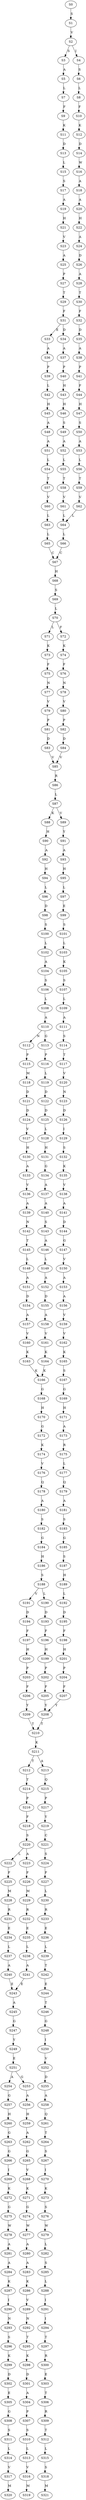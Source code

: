strict digraph  {
	S0 -> S1 [ label = S ];
	S1 -> S2 [ label = V ];
	S2 -> S3 [ label = S ];
	S2 -> S4 [ label = I ];
	S3 -> S5 [ label = A ];
	S4 -> S6 [ label = S ];
	S5 -> S7 [ label = L ];
	S6 -> S8 [ label = L ];
	S7 -> S9 [ label = F ];
	S8 -> S10 [ label = F ];
	S9 -> S11 [ label = K ];
	S10 -> S12 [ label = K ];
	S11 -> S13 [ label = D ];
	S12 -> S14 [ label = D ];
	S13 -> S15 [ label = L ];
	S14 -> S16 [ label = W ];
	S15 -> S17 [ label = S ];
	S16 -> S18 [ label = A ];
	S17 -> S19 [ label = A ];
	S18 -> S20 [ label = A ];
	S19 -> S21 [ label = H ];
	S20 -> S22 [ label = H ];
	S21 -> S23 [ label = V ];
	S22 -> S24 [ label = A ];
	S23 -> S25 [ label = A ];
	S24 -> S26 [ label = D ];
	S25 -> S27 [ label = P ];
	S26 -> S28 [ label = A ];
	S27 -> S29 [ label = T ];
	S28 -> S30 [ label = T ];
	S29 -> S31 [ label = F ];
	S30 -> S32 [ label = F ];
	S31 -> S33 [ label = E ];
	S31 -> S34 [ label = D ];
	S32 -> S35 [ label = D ];
	S33 -> S36 [ label = A ];
	S34 -> S37 [ label = A ];
	S35 -> S38 [ label = A ];
	S36 -> S39 [ label = P ];
	S37 -> S40 [ label = P ];
	S38 -> S41 [ label = P ];
	S39 -> S42 [ label = L ];
	S40 -> S43 [ label = H ];
	S41 -> S44 [ label = F ];
	S42 -> S45 [ label = H ];
	S43 -> S46 [ label = H ];
	S44 -> S47 [ label = H ];
	S45 -> S48 [ label = A ];
	S46 -> S49 [ label = S ];
	S47 -> S50 [ label = S ];
	S48 -> S51 [ label = A ];
	S49 -> S52 [ label = A ];
	S50 -> S53 [ label = A ];
	S51 -> S54 [ label = L ];
	S52 -> S55 [ label = L ];
	S53 -> S56 [ label = L ];
	S54 -> S57 [ label = T ];
	S55 -> S58 [ label = T ];
	S56 -> S59 [ label = T ];
	S57 -> S60 [ label = V ];
	S58 -> S61 [ label = V ];
	S59 -> S62 [ label = V ];
	S60 -> S63 [ label = L ];
	S61 -> S64 [ label = L ];
	S62 -> S64 [ label = L ];
	S63 -> S65 [ label = L ];
	S64 -> S66 [ label = L ];
	S65 -> S67 [ label = C ];
	S66 -> S67 [ label = C ];
	S67 -> S68 [ label = H ];
	S68 -> S69 [ label = S ];
	S69 -> S70 [ label = L ];
	S70 -> S71 [ label = L ];
	S70 -> S72 [ label = F ];
	S71 -> S73 [ label = K ];
	S72 -> S74 [ label = K ];
	S73 -> S75 [ label = F ];
	S74 -> S76 [ label = F ];
	S75 -> S77 [ label = N ];
	S76 -> S78 [ label = N ];
	S77 -> S79 [ label = V ];
	S78 -> S80 [ label = V ];
	S79 -> S81 [ label = P ];
	S80 -> S82 [ label = P ];
	S81 -> S83 [ label = D ];
	S82 -> S84 [ label = D ];
	S83 -> S85 [ label = V ];
	S84 -> S85 [ label = V ];
	S85 -> S86 [ label = R ];
	S86 -> S87 [ label = L ];
	S87 -> S88 [ label = K ];
	S87 -> S89 [ label = V ];
	S88 -> S90 [ label = H ];
	S89 -> S91 [ label = Y ];
	S90 -> S92 [ label = A ];
	S91 -> S93 [ label = A ];
	S92 -> S94 [ label = H ];
	S93 -> S95 [ label = H ];
	S94 -> S96 [ label = L ];
	S95 -> S97 [ label = L ];
	S96 -> S98 [ label = D ];
	S97 -> S99 [ label = E ];
	S98 -> S100 [ label = S ];
	S99 -> S101 [ label = S ];
	S100 -> S102 [ label = L ];
	S101 -> S103 [ label = L ];
	S102 -> S104 [ label = A ];
	S103 -> S105 [ label = K ];
	S104 -> S106 [ label = S ];
	S105 -> S107 [ label = S ];
	S106 -> S108 [ label = L ];
	S107 -> S109 [ label = L ];
	S108 -> S110 [ label = A ];
	S109 -> S111 [ label = A ];
	S110 -> S112 [ label = N ];
	S110 -> S113 [ label = G ];
	S111 -> S114 [ label = S ];
	S112 -> S115 [ label = P ];
	S113 -> S116 [ label = P ];
	S114 -> S117 [ label = T ];
	S115 -> S118 [ label = M ];
	S116 -> S119 [ label = L ];
	S117 -> S120 [ label = V ];
	S118 -> S121 [ label = D ];
	S119 -> S122 [ label = D ];
	S120 -> S123 [ label = N ];
	S121 -> S124 [ label = D ];
	S122 -> S125 [ label = D ];
	S123 -> S126 [ label = D ];
	S124 -> S127 [ label = V ];
	S125 -> S128 [ label = L ];
	S126 -> S129 [ label = I ];
	S127 -> S130 [ label = H ];
	S128 -> S131 [ label = H ];
	S129 -> S132 [ label = S ];
	S130 -> S133 [ label = A ];
	S131 -> S134 [ label = G ];
	S132 -> S135 [ label = K ];
	S133 -> S136 [ label = V ];
	S134 -> S137 [ label = A ];
	S135 -> S138 [ label = V ];
	S136 -> S139 [ label = A ];
	S137 -> S140 [ label = A ];
	S138 -> S141 [ label = A ];
	S139 -> S142 [ label = N ];
	S140 -> S143 [ label = S ];
	S141 -> S144 [ label = D ];
	S142 -> S145 [ label = T ];
	S143 -> S146 [ label = A ];
	S144 -> S147 [ label = G ];
	S145 -> S148 [ label = L ];
	S146 -> S149 [ label = L ];
	S147 -> S150 [ label = V ];
	S148 -> S151 [ label = A ];
	S149 -> S152 [ label = A ];
	S150 -> S153 [ label = A ];
	S151 -> S154 [ label = D ];
	S152 -> S155 [ label = D ];
	S153 -> S156 [ label = A ];
	S154 -> S157 [ label = A ];
	S155 -> S158 [ label = A ];
	S156 -> S159 [ label = V ];
	S157 -> S160 [ label = V ];
	S158 -> S161 [ label = V ];
	S159 -> S162 [ label = V ];
	S160 -> S163 [ label = K ];
	S161 -> S164 [ label = K ];
	S162 -> S165 [ label = K ];
	S163 -> S166 [ label = K ];
	S164 -> S166 [ label = K ];
	S165 -> S167 [ label = S ];
	S166 -> S168 [ label = G ];
	S167 -> S169 [ label = G ];
	S168 -> S170 [ label = H ];
	S169 -> S171 [ label = H ];
	S170 -> S172 [ label = G ];
	S171 -> S173 [ label = A ];
	S172 -> S174 [ label = K ];
	S173 -> S175 [ label = R ];
	S174 -> S176 [ label = V ];
	S175 -> S177 [ label = L ];
	S176 -> S178 [ label = Q ];
	S177 -> S179 [ label = Q ];
	S178 -> S180 [ label = A ];
	S179 -> S181 [ label = A ];
	S180 -> S182 [ label = S ];
	S181 -> S183 [ label = S ];
	S182 -> S184 [ label = G ];
	S183 -> S185 [ label = G ];
	S184 -> S186 [ label = H ];
	S185 -> S187 [ label = S ];
	S186 -> S188 [ label = S ];
	S187 -> S189 [ label = H ];
	S188 -> S190 [ label = L ];
	S188 -> S191 [ label = V ];
	S189 -> S192 [ label = L ];
	S190 -> S193 [ label = D ];
	S191 -> S194 [ label = D ];
	S192 -> S195 [ label = D ];
	S193 -> S196 [ label = F ];
	S194 -> S197 [ label = F ];
	S195 -> S198 [ label = F ];
	S196 -> S199 [ label = H ];
	S197 -> S200 [ label = H ];
	S198 -> S201 [ label = H ];
	S199 -> S202 [ label = P ];
	S200 -> S203 [ label = P ];
	S201 -> S204 [ label = P ];
	S202 -> S205 [ label = F ];
	S203 -> S206 [ label = F ];
	S204 -> S207 [ label = F ];
	S205 -> S208 [ label = Y ];
	S206 -> S209 [ label = Y ];
	S207 -> S208 [ label = Y ];
	S208 -> S210 [ label = T ];
	S209 -> S210 [ label = T ];
	S210 -> S211 [ label = K ];
	S211 -> S212 [ label = T ];
	S211 -> S213 [ label = A ];
	S212 -> S214 [ label = T ];
	S213 -> S215 [ label = Q ];
	S214 -> S216 [ label = P ];
	S215 -> S217 [ label = P ];
	S216 -> S218 [ label = F ];
	S217 -> S219 [ label = Y ];
	S218 -> S220 [ label = S ];
	S219 -> S221 [ label = C ];
	S220 -> S222 [ label = L ];
	S220 -> S223 [ label = A ];
	S221 -> S224 [ label = S ];
	S222 -> S225 [ label = F ];
	S223 -> S226 [ label = F ];
	S224 -> S227 [ label = F ];
	S225 -> S228 [ label = M ];
	S226 -> S229 [ label = M ];
	S227 -> S230 [ label = L ];
	S228 -> S231 [ label = R ];
	S229 -> S232 [ label = R ];
	S230 -> S233 [ label = R ];
	S231 -> S234 [ label = E ];
	S232 -> S235 [ label = E ];
	S233 -> S236 [ label = E ];
	S234 -> S237 [ label = L ];
	S235 -> S238 [ label = L ];
	S236 -> S239 [ label = L ];
	S237 -> S240 [ label = A ];
	S238 -> S241 [ label = A ];
	S239 -> S242 [ label = T ];
	S240 -> S243 [ label = E ];
	S241 -> S243 [ label = E ];
	S242 -> S244 [ label = E ];
	S243 -> S245 [ label = A ];
	S244 -> S246 [ label = T ];
	S245 -> S247 [ label = G ];
	S246 -> S248 [ label = G ];
	S247 -> S249 [ label = Y ];
	S248 -> S250 [ label = I ];
	S249 -> S251 [ label = E ];
	S250 -> S252 [ label = V ];
	S251 -> S253 [ label = G ];
	S251 -> S254 [ label = A ];
	S252 -> S255 [ label = D ];
	S253 -> S256 [ label = A ];
	S254 -> S257 [ label = G ];
	S255 -> S258 [ label = A ];
	S256 -> S259 [ label = H ];
	S257 -> S260 [ label = H ];
	S258 -> S261 [ label = Q ];
	S259 -> S262 [ label = A ];
	S260 -> S263 [ label = G ];
	S261 -> S264 [ label = T ];
	S262 -> S265 [ label = G ];
	S263 -> S266 [ label = G ];
	S264 -> S267 [ label = S ];
	S265 -> S268 [ label = V ];
	S266 -> S269 [ label = I ];
	S267 -> S270 [ label = I ];
	S268 -> S271 [ label = K ];
	S269 -> S272 [ label = K ];
	S270 -> S273 [ label = K ];
	S271 -> S274 [ label = G ];
	S272 -> S275 [ label = G ];
	S273 -> S276 [ label = S ];
	S274 -> S277 [ label = W ];
	S275 -> S278 [ label = W ];
	S276 -> S279 [ label = W ];
	S277 -> S280 [ label = A ];
	S278 -> S281 [ label = A ];
	S279 -> S282 [ label = L ];
	S280 -> S283 [ label = A ];
	S281 -> S284 [ label = A ];
	S282 -> S285 [ label = S ];
	S283 -> S286 [ label = K ];
	S284 -> S287 [ label = K ];
	S285 -> S288 [ label = L ];
	S286 -> S289 [ label = V ];
	S287 -> S290 [ label = I ];
	S288 -> S291 [ label = I ];
	S289 -> S292 [ label = N ];
	S290 -> S293 [ label = N ];
	S291 -> S294 [ label = I ];
	S292 -> S295 [ label = T ];
	S293 -> S296 [ label = S ];
	S294 -> S297 [ label = T ];
	S295 -> S298 [ label = K ];
	S296 -> S299 [ label = K ];
	S297 -> S300 [ label = R ];
	S298 -> S301 [ label = D ];
	S299 -> S302 [ label = D ];
	S300 -> S303 [ label = E ];
	S301 -> S304 [ label = A ];
	S302 -> S305 [ label = E ];
	S303 -> S306 [ label = T ];
	S304 -> S307 [ label = P ];
	S305 -> S308 [ label = G ];
	S306 -> S309 [ label = R ];
	S307 -> S310 [ label = S ];
	S308 -> S311 [ label = S ];
	S309 -> S312 [ label = T ];
	S310 -> S313 [ label = L ];
	S311 -> S314 [ label = L ];
	S312 -> S315 [ label = L ];
	S313 -> S316 [ label = V ];
	S314 -> S317 [ label = V ];
	S315 -> S318 [ label = S ];
	S316 -> S319 [ label = M ];
	S317 -> S320 [ label = M ];
	S318 -> S321 [ label = M ];
}
